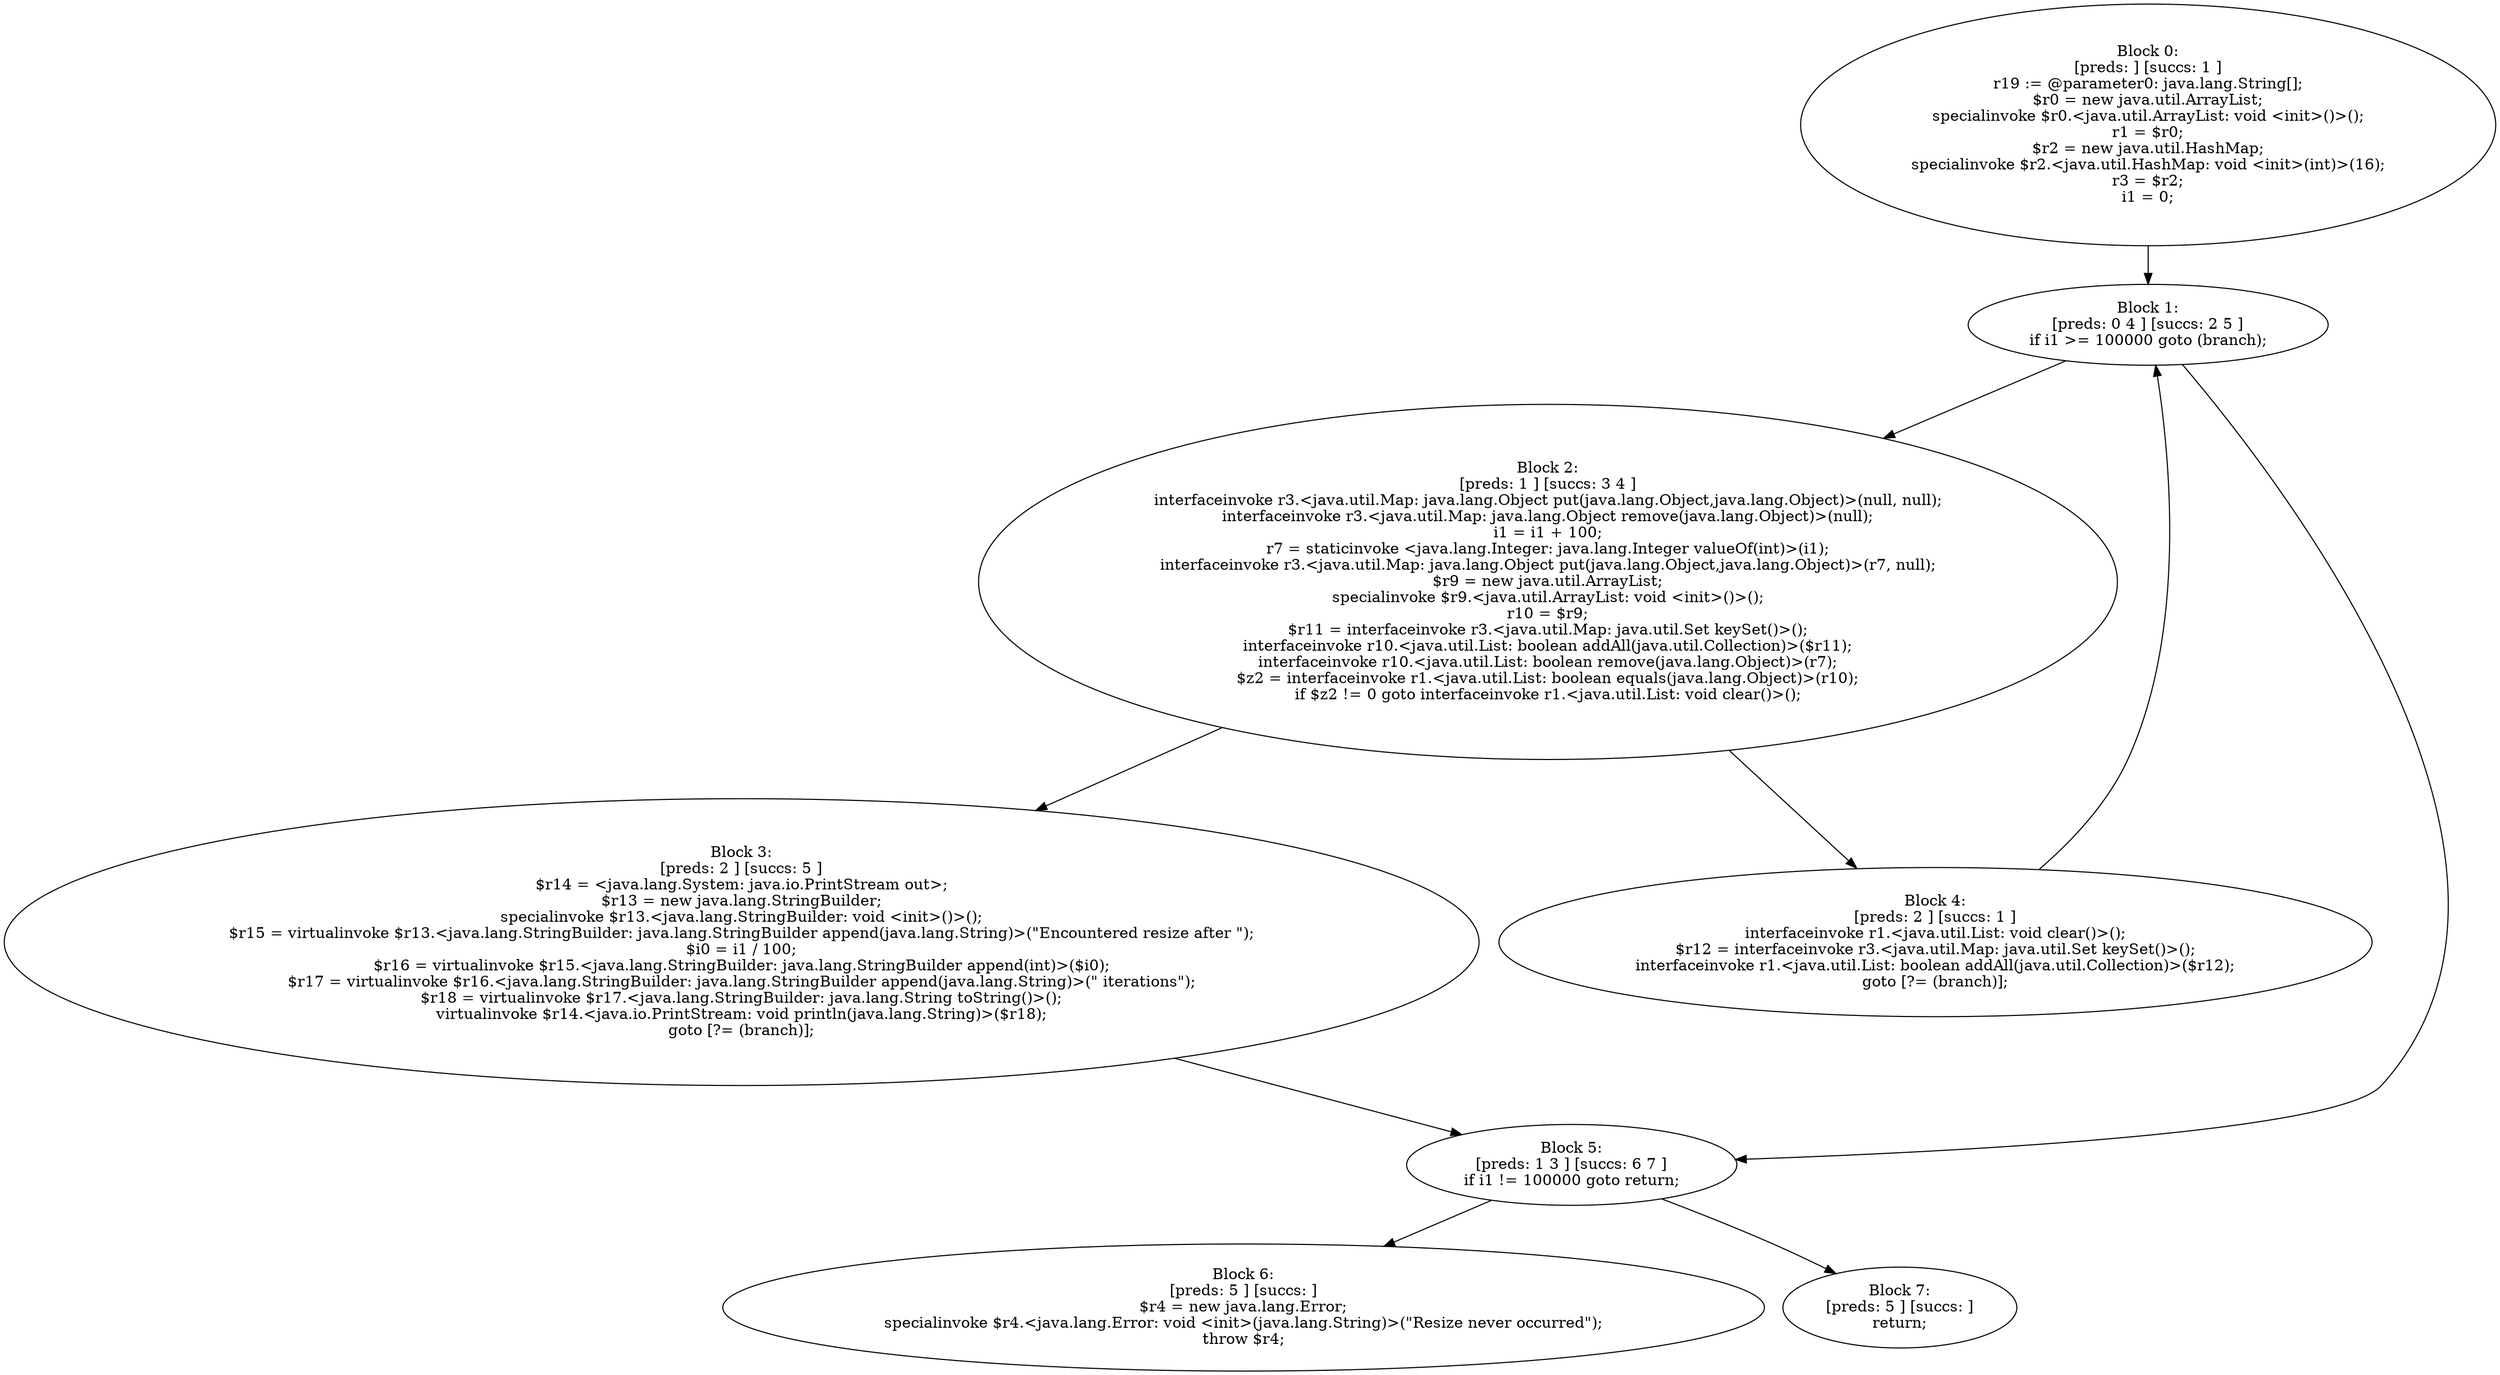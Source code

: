 digraph "unitGraph" {
    "Block 0:
[preds: ] [succs: 1 ]
r19 := @parameter0: java.lang.String[];
$r0 = new java.util.ArrayList;
specialinvoke $r0.<java.util.ArrayList: void <init>()>();
r1 = $r0;
$r2 = new java.util.HashMap;
specialinvoke $r2.<java.util.HashMap: void <init>(int)>(16);
r3 = $r2;
i1 = 0;
"
    "Block 1:
[preds: 0 4 ] [succs: 2 5 ]
if i1 >= 100000 goto (branch);
"
    "Block 2:
[preds: 1 ] [succs: 3 4 ]
interfaceinvoke r3.<java.util.Map: java.lang.Object put(java.lang.Object,java.lang.Object)>(null, null);
interfaceinvoke r3.<java.util.Map: java.lang.Object remove(java.lang.Object)>(null);
i1 = i1 + 100;
r7 = staticinvoke <java.lang.Integer: java.lang.Integer valueOf(int)>(i1);
interfaceinvoke r3.<java.util.Map: java.lang.Object put(java.lang.Object,java.lang.Object)>(r7, null);
$r9 = new java.util.ArrayList;
specialinvoke $r9.<java.util.ArrayList: void <init>()>();
r10 = $r9;
$r11 = interfaceinvoke r3.<java.util.Map: java.util.Set keySet()>();
interfaceinvoke r10.<java.util.List: boolean addAll(java.util.Collection)>($r11);
interfaceinvoke r10.<java.util.List: boolean remove(java.lang.Object)>(r7);
$z2 = interfaceinvoke r1.<java.util.List: boolean equals(java.lang.Object)>(r10);
if $z2 != 0 goto interfaceinvoke r1.<java.util.List: void clear()>();
"
    "Block 3:
[preds: 2 ] [succs: 5 ]
$r14 = <java.lang.System: java.io.PrintStream out>;
$r13 = new java.lang.StringBuilder;
specialinvoke $r13.<java.lang.StringBuilder: void <init>()>();
$r15 = virtualinvoke $r13.<java.lang.StringBuilder: java.lang.StringBuilder append(java.lang.String)>(\"Encountered resize after \");
$i0 = i1 / 100;
$r16 = virtualinvoke $r15.<java.lang.StringBuilder: java.lang.StringBuilder append(int)>($i0);
$r17 = virtualinvoke $r16.<java.lang.StringBuilder: java.lang.StringBuilder append(java.lang.String)>(\" iterations\");
$r18 = virtualinvoke $r17.<java.lang.StringBuilder: java.lang.String toString()>();
virtualinvoke $r14.<java.io.PrintStream: void println(java.lang.String)>($r18);
goto [?= (branch)];
"
    "Block 4:
[preds: 2 ] [succs: 1 ]
interfaceinvoke r1.<java.util.List: void clear()>();
$r12 = interfaceinvoke r3.<java.util.Map: java.util.Set keySet()>();
interfaceinvoke r1.<java.util.List: boolean addAll(java.util.Collection)>($r12);
goto [?= (branch)];
"
    "Block 5:
[preds: 1 3 ] [succs: 6 7 ]
if i1 != 100000 goto return;
"
    "Block 6:
[preds: 5 ] [succs: ]
$r4 = new java.lang.Error;
specialinvoke $r4.<java.lang.Error: void <init>(java.lang.String)>(\"Resize never occurred\");
throw $r4;
"
    "Block 7:
[preds: 5 ] [succs: ]
return;
"
    "Block 0:
[preds: ] [succs: 1 ]
r19 := @parameter0: java.lang.String[];
$r0 = new java.util.ArrayList;
specialinvoke $r0.<java.util.ArrayList: void <init>()>();
r1 = $r0;
$r2 = new java.util.HashMap;
specialinvoke $r2.<java.util.HashMap: void <init>(int)>(16);
r3 = $r2;
i1 = 0;
"->"Block 1:
[preds: 0 4 ] [succs: 2 5 ]
if i1 >= 100000 goto (branch);
";
    "Block 1:
[preds: 0 4 ] [succs: 2 5 ]
if i1 >= 100000 goto (branch);
"->"Block 2:
[preds: 1 ] [succs: 3 4 ]
interfaceinvoke r3.<java.util.Map: java.lang.Object put(java.lang.Object,java.lang.Object)>(null, null);
interfaceinvoke r3.<java.util.Map: java.lang.Object remove(java.lang.Object)>(null);
i1 = i1 + 100;
r7 = staticinvoke <java.lang.Integer: java.lang.Integer valueOf(int)>(i1);
interfaceinvoke r3.<java.util.Map: java.lang.Object put(java.lang.Object,java.lang.Object)>(r7, null);
$r9 = new java.util.ArrayList;
specialinvoke $r9.<java.util.ArrayList: void <init>()>();
r10 = $r9;
$r11 = interfaceinvoke r3.<java.util.Map: java.util.Set keySet()>();
interfaceinvoke r10.<java.util.List: boolean addAll(java.util.Collection)>($r11);
interfaceinvoke r10.<java.util.List: boolean remove(java.lang.Object)>(r7);
$z2 = interfaceinvoke r1.<java.util.List: boolean equals(java.lang.Object)>(r10);
if $z2 != 0 goto interfaceinvoke r1.<java.util.List: void clear()>();
";
    "Block 1:
[preds: 0 4 ] [succs: 2 5 ]
if i1 >= 100000 goto (branch);
"->"Block 5:
[preds: 1 3 ] [succs: 6 7 ]
if i1 != 100000 goto return;
";
    "Block 2:
[preds: 1 ] [succs: 3 4 ]
interfaceinvoke r3.<java.util.Map: java.lang.Object put(java.lang.Object,java.lang.Object)>(null, null);
interfaceinvoke r3.<java.util.Map: java.lang.Object remove(java.lang.Object)>(null);
i1 = i1 + 100;
r7 = staticinvoke <java.lang.Integer: java.lang.Integer valueOf(int)>(i1);
interfaceinvoke r3.<java.util.Map: java.lang.Object put(java.lang.Object,java.lang.Object)>(r7, null);
$r9 = new java.util.ArrayList;
specialinvoke $r9.<java.util.ArrayList: void <init>()>();
r10 = $r9;
$r11 = interfaceinvoke r3.<java.util.Map: java.util.Set keySet()>();
interfaceinvoke r10.<java.util.List: boolean addAll(java.util.Collection)>($r11);
interfaceinvoke r10.<java.util.List: boolean remove(java.lang.Object)>(r7);
$z2 = interfaceinvoke r1.<java.util.List: boolean equals(java.lang.Object)>(r10);
if $z2 != 0 goto interfaceinvoke r1.<java.util.List: void clear()>();
"->"Block 3:
[preds: 2 ] [succs: 5 ]
$r14 = <java.lang.System: java.io.PrintStream out>;
$r13 = new java.lang.StringBuilder;
specialinvoke $r13.<java.lang.StringBuilder: void <init>()>();
$r15 = virtualinvoke $r13.<java.lang.StringBuilder: java.lang.StringBuilder append(java.lang.String)>(\"Encountered resize after \");
$i0 = i1 / 100;
$r16 = virtualinvoke $r15.<java.lang.StringBuilder: java.lang.StringBuilder append(int)>($i0);
$r17 = virtualinvoke $r16.<java.lang.StringBuilder: java.lang.StringBuilder append(java.lang.String)>(\" iterations\");
$r18 = virtualinvoke $r17.<java.lang.StringBuilder: java.lang.String toString()>();
virtualinvoke $r14.<java.io.PrintStream: void println(java.lang.String)>($r18);
goto [?= (branch)];
";
    "Block 2:
[preds: 1 ] [succs: 3 4 ]
interfaceinvoke r3.<java.util.Map: java.lang.Object put(java.lang.Object,java.lang.Object)>(null, null);
interfaceinvoke r3.<java.util.Map: java.lang.Object remove(java.lang.Object)>(null);
i1 = i1 + 100;
r7 = staticinvoke <java.lang.Integer: java.lang.Integer valueOf(int)>(i1);
interfaceinvoke r3.<java.util.Map: java.lang.Object put(java.lang.Object,java.lang.Object)>(r7, null);
$r9 = new java.util.ArrayList;
specialinvoke $r9.<java.util.ArrayList: void <init>()>();
r10 = $r9;
$r11 = interfaceinvoke r3.<java.util.Map: java.util.Set keySet()>();
interfaceinvoke r10.<java.util.List: boolean addAll(java.util.Collection)>($r11);
interfaceinvoke r10.<java.util.List: boolean remove(java.lang.Object)>(r7);
$z2 = interfaceinvoke r1.<java.util.List: boolean equals(java.lang.Object)>(r10);
if $z2 != 0 goto interfaceinvoke r1.<java.util.List: void clear()>();
"->"Block 4:
[preds: 2 ] [succs: 1 ]
interfaceinvoke r1.<java.util.List: void clear()>();
$r12 = interfaceinvoke r3.<java.util.Map: java.util.Set keySet()>();
interfaceinvoke r1.<java.util.List: boolean addAll(java.util.Collection)>($r12);
goto [?= (branch)];
";
    "Block 3:
[preds: 2 ] [succs: 5 ]
$r14 = <java.lang.System: java.io.PrintStream out>;
$r13 = new java.lang.StringBuilder;
specialinvoke $r13.<java.lang.StringBuilder: void <init>()>();
$r15 = virtualinvoke $r13.<java.lang.StringBuilder: java.lang.StringBuilder append(java.lang.String)>(\"Encountered resize after \");
$i0 = i1 / 100;
$r16 = virtualinvoke $r15.<java.lang.StringBuilder: java.lang.StringBuilder append(int)>($i0);
$r17 = virtualinvoke $r16.<java.lang.StringBuilder: java.lang.StringBuilder append(java.lang.String)>(\" iterations\");
$r18 = virtualinvoke $r17.<java.lang.StringBuilder: java.lang.String toString()>();
virtualinvoke $r14.<java.io.PrintStream: void println(java.lang.String)>($r18);
goto [?= (branch)];
"->"Block 5:
[preds: 1 3 ] [succs: 6 7 ]
if i1 != 100000 goto return;
";
    "Block 4:
[preds: 2 ] [succs: 1 ]
interfaceinvoke r1.<java.util.List: void clear()>();
$r12 = interfaceinvoke r3.<java.util.Map: java.util.Set keySet()>();
interfaceinvoke r1.<java.util.List: boolean addAll(java.util.Collection)>($r12);
goto [?= (branch)];
"->"Block 1:
[preds: 0 4 ] [succs: 2 5 ]
if i1 >= 100000 goto (branch);
";
    "Block 5:
[preds: 1 3 ] [succs: 6 7 ]
if i1 != 100000 goto return;
"->"Block 6:
[preds: 5 ] [succs: ]
$r4 = new java.lang.Error;
specialinvoke $r4.<java.lang.Error: void <init>(java.lang.String)>(\"Resize never occurred\");
throw $r4;
";
    "Block 5:
[preds: 1 3 ] [succs: 6 7 ]
if i1 != 100000 goto return;
"->"Block 7:
[preds: 5 ] [succs: ]
return;
";
}
